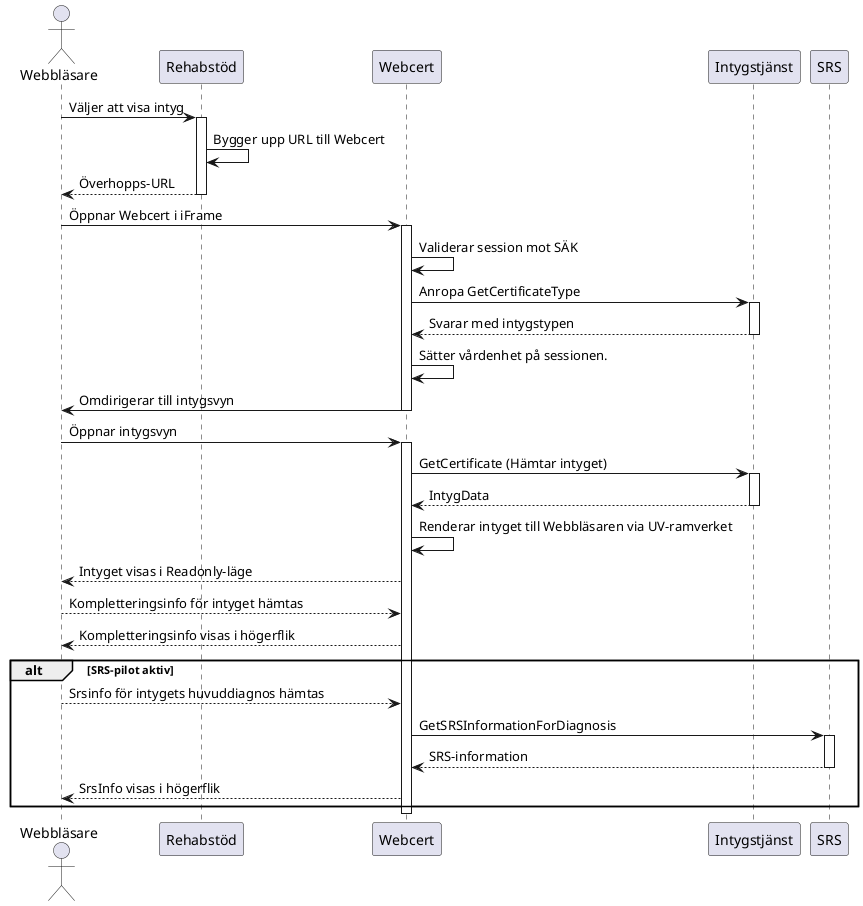 @startuml
actor Webbläsare
participant Rehabstöd
participant Webcert
participant Intygstjänst
participant SRS


    Webbläsare -> Rehabstöd: Väljer att visa intyg
activate Rehabstöd
    Rehabstöd -> Rehabstöd: Bygger upp URL till Webcert
    Rehabstöd --> Webbläsare: Överhopps-URL
deactivate Rehabstöd

Webbläsare -> Webcert: Öppnar Webcert i iFrame
activate Webcert
    Webcert -> Webcert: Validerar session mot SÄK
    Webcert -> Intygstjänst: Anropa GetCertificateType
    activate Intygstjänst
    Intygstjänst --> Webcert: Svarar med intygstypen
    deactivate Intygstjänst
    Webcert -> Webcert: Sätter vårdenhet på sessionen.
    Webcert -> Webbläsare: Omdirigerar till intygsvyn
    deactivate Webcert
    Webbläsare -> Webcert: Öppnar intygsvyn
    activate Webcert
    Webcert -> Intygstjänst: GetCertificate (Hämtar intyget)
    activate Intygstjänst
    Intygstjänst --> Webcert: IntygData
    deactivate Intygstjänst
    Webcert -> Webcert: Renderar intyget till Webbläsaren via UV-ramverket
    Webcert --> Webbläsare: Intyget visas i Readonly-läge
    Webbläsare --> Webcert: Kompletteringsinfo för intyget hämtas
    Webcert --> Webbläsare: Kompletteringsinfo visas i högerflik
    alt SRS-pilot aktiv
    Webbläsare --> Webcert: Srsinfo för intygets huvuddiagnos hämtas
        Webcert -> SRS: GetSRSInformationForDiagnosis
        activate SRS
        SRS --> Webcert: SRS-information
        deactivate SRS
        Webcert --> Webbläsare: SrsInfo visas i högerflik
    end
    deactivate Webcert
@enduml
